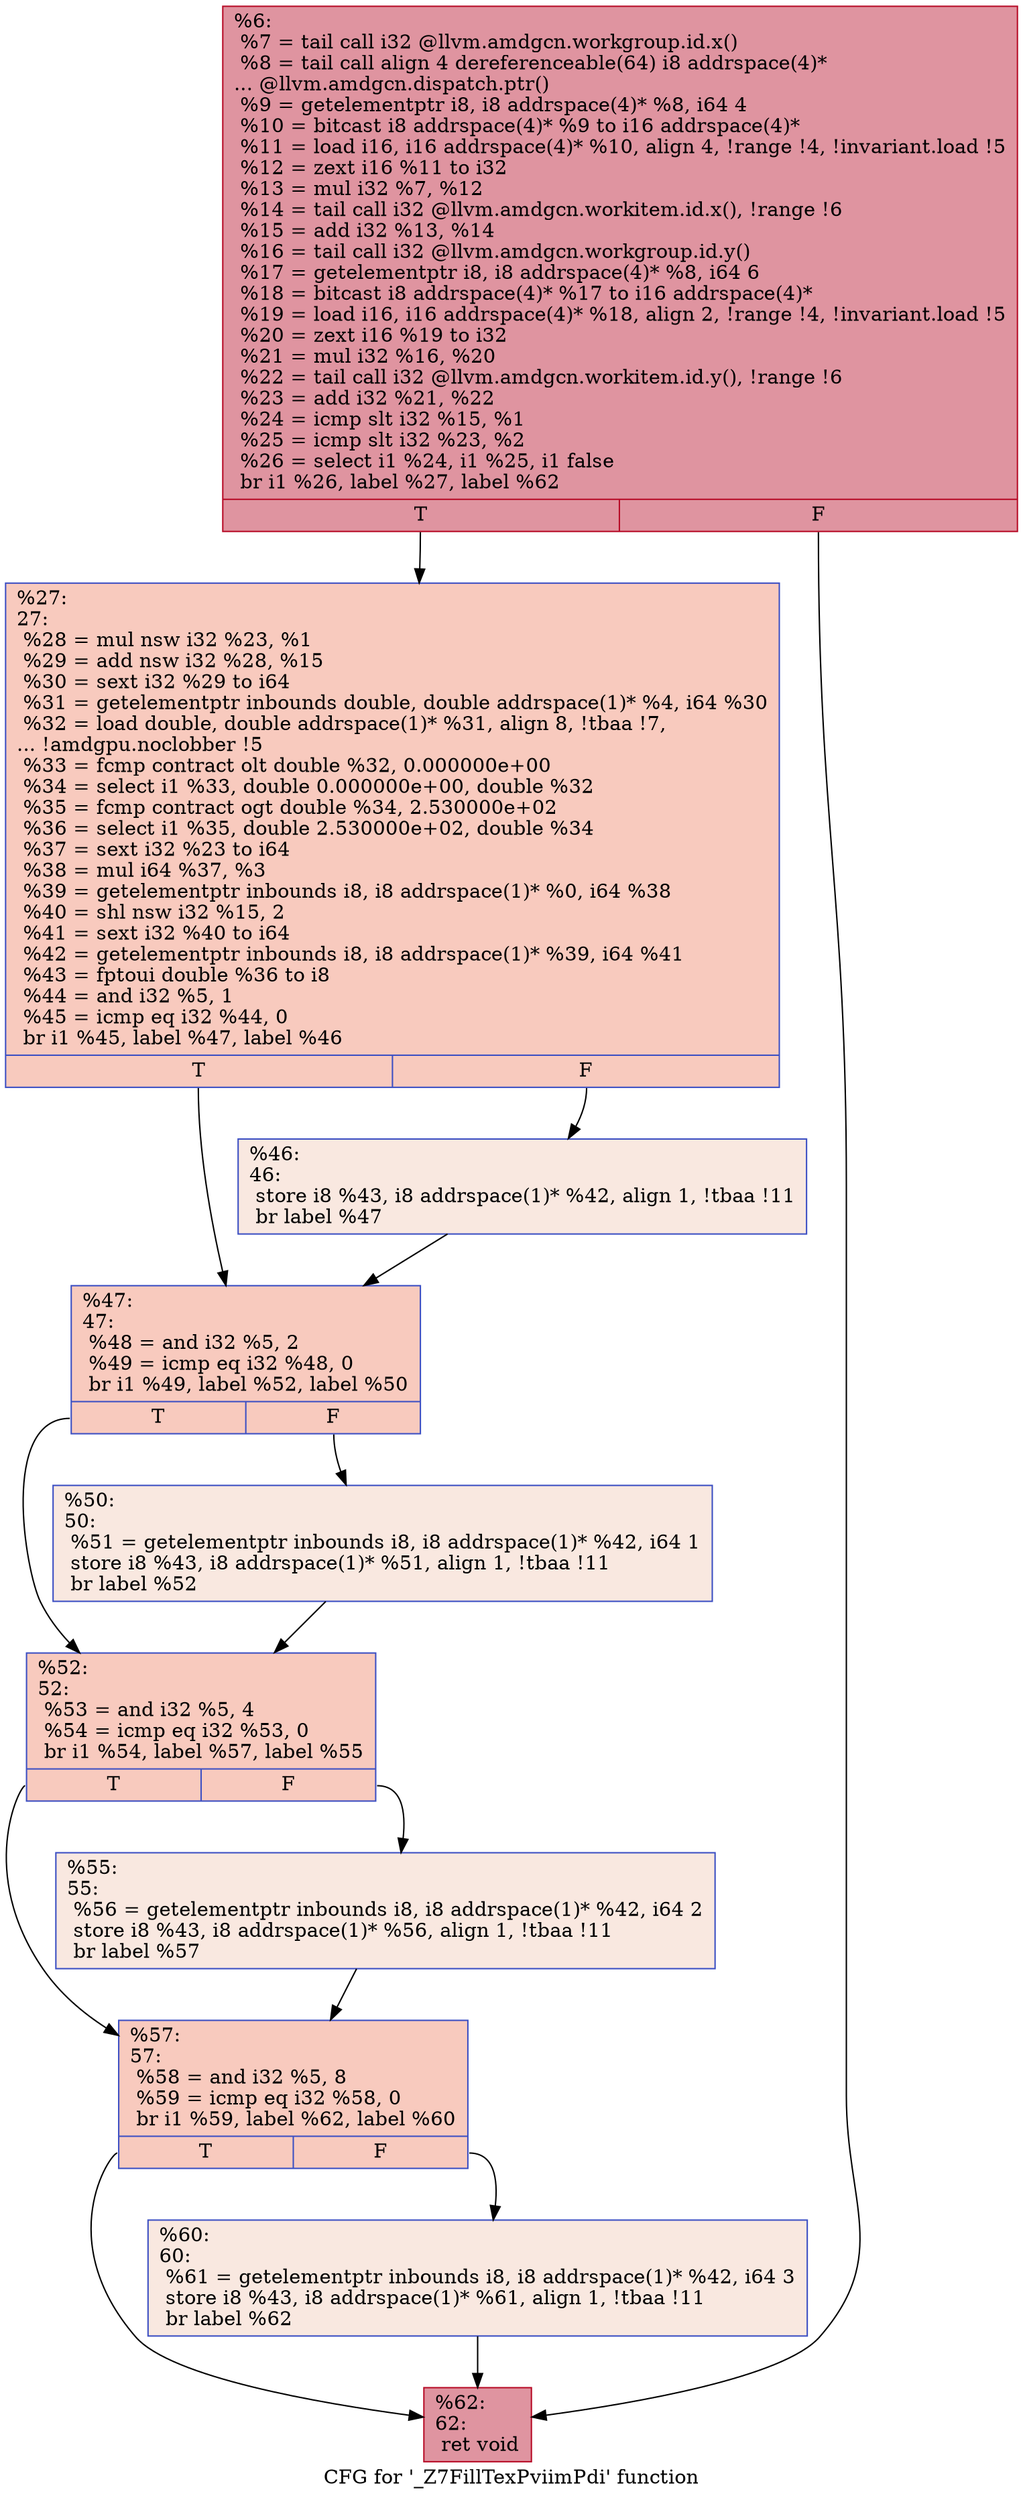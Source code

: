 digraph "CFG for '_Z7FillTexPviimPdi' function" {
	label="CFG for '_Z7FillTexPviimPdi' function";

	Node0x5baba20 [shape=record,color="#b70d28ff", style=filled, fillcolor="#b70d2870",label="{%6:\l  %7 = tail call i32 @llvm.amdgcn.workgroup.id.x()\l  %8 = tail call align 4 dereferenceable(64) i8 addrspace(4)*\l... @llvm.amdgcn.dispatch.ptr()\l  %9 = getelementptr i8, i8 addrspace(4)* %8, i64 4\l  %10 = bitcast i8 addrspace(4)* %9 to i16 addrspace(4)*\l  %11 = load i16, i16 addrspace(4)* %10, align 4, !range !4, !invariant.load !5\l  %12 = zext i16 %11 to i32\l  %13 = mul i32 %7, %12\l  %14 = tail call i32 @llvm.amdgcn.workitem.id.x(), !range !6\l  %15 = add i32 %13, %14\l  %16 = tail call i32 @llvm.amdgcn.workgroup.id.y()\l  %17 = getelementptr i8, i8 addrspace(4)* %8, i64 6\l  %18 = bitcast i8 addrspace(4)* %17 to i16 addrspace(4)*\l  %19 = load i16, i16 addrspace(4)* %18, align 2, !range !4, !invariant.load !5\l  %20 = zext i16 %19 to i32\l  %21 = mul i32 %16, %20\l  %22 = tail call i32 @llvm.amdgcn.workitem.id.y(), !range !6\l  %23 = add i32 %21, %22\l  %24 = icmp slt i32 %15, %1\l  %25 = icmp slt i32 %23, %2\l  %26 = select i1 %24, i1 %25, i1 false\l  br i1 %26, label %27, label %62\l|{<s0>T|<s1>F}}"];
	Node0x5baba20:s0 -> Node0x5baf4a0;
	Node0x5baba20:s1 -> Node0x5baf530;
	Node0x5baf4a0 [shape=record,color="#3d50c3ff", style=filled, fillcolor="#ef886b70",label="{%27:\l27:                                               \l  %28 = mul nsw i32 %23, %1\l  %29 = add nsw i32 %28, %15\l  %30 = sext i32 %29 to i64\l  %31 = getelementptr inbounds double, double addrspace(1)* %4, i64 %30\l  %32 = load double, double addrspace(1)* %31, align 8, !tbaa !7,\l... !amdgpu.noclobber !5\l  %33 = fcmp contract olt double %32, 0.000000e+00\l  %34 = select i1 %33, double 0.000000e+00, double %32\l  %35 = fcmp contract ogt double %34, 2.530000e+02\l  %36 = select i1 %35, double 2.530000e+02, double %34\l  %37 = sext i32 %23 to i64\l  %38 = mul i64 %37, %3\l  %39 = getelementptr inbounds i8, i8 addrspace(1)* %0, i64 %38\l  %40 = shl nsw i32 %15, 2\l  %41 = sext i32 %40 to i64\l  %42 = getelementptr inbounds i8, i8 addrspace(1)* %39, i64 %41\l  %43 = fptoui double %36 to i8\l  %44 = and i32 %5, 1\l  %45 = icmp eq i32 %44, 0\l  br i1 %45, label %47, label %46\l|{<s0>T|<s1>F}}"];
	Node0x5baf4a0:s0 -> Node0x5bb0e00;
	Node0x5baf4a0:s1 -> Node0x5bb0e90;
	Node0x5bb0e90 [shape=record,color="#3d50c3ff", style=filled, fillcolor="#f1ccb870",label="{%46:\l46:                                               \l  store i8 %43, i8 addrspace(1)* %42, align 1, !tbaa !11\l  br label %47\l}"];
	Node0x5bb0e90 -> Node0x5bb0e00;
	Node0x5bb0e00 [shape=record,color="#3d50c3ff", style=filled, fillcolor="#ef886b70",label="{%47:\l47:                                               \l  %48 = and i32 %5, 2\l  %49 = icmp eq i32 %48, 0\l  br i1 %49, label %52, label %50\l|{<s0>T|<s1>F}}"];
	Node0x5bb0e00:s0 -> Node0x5bb1320;
	Node0x5bb0e00:s1 -> Node0x5bb1370;
	Node0x5bb1370 [shape=record,color="#3d50c3ff", style=filled, fillcolor="#f1ccb870",label="{%50:\l50:                                               \l  %51 = getelementptr inbounds i8, i8 addrspace(1)* %42, i64 1\l  store i8 %43, i8 addrspace(1)* %51, align 1, !tbaa !11\l  br label %52\l}"];
	Node0x5bb1370 -> Node0x5bb1320;
	Node0x5bb1320 [shape=record,color="#3d50c3ff", style=filled, fillcolor="#ef886b70",label="{%52:\l52:                                               \l  %53 = and i32 %5, 4\l  %54 = icmp eq i32 %53, 0\l  br i1 %54, label %57, label %55\l|{<s0>T|<s1>F}}"];
	Node0x5bb1320:s0 -> Node0x5bb1d80;
	Node0x5bb1320:s1 -> Node0x5bb1dd0;
	Node0x5bb1dd0 [shape=record,color="#3d50c3ff", style=filled, fillcolor="#f1ccb870",label="{%55:\l55:                                               \l  %56 = getelementptr inbounds i8, i8 addrspace(1)* %42, i64 2\l  store i8 %43, i8 addrspace(1)* %56, align 1, !tbaa !11\l  br label %57\l}"];
	Node0x5bb1dd0 -> Node0x5bb1d80;
	Node0x5bb1d80 [shape=record,color="#3d50c3ff", style=filled, fillcolor="#ef886b70",label="{%57:\l57:                                               \l  %58 = and i32 %5, 8\l  %59 = icmp eq i32 %58, 0\l  br i1 %59, label %62, label %60\l|{<s0>T|<s1>F}}"];
	Node0x5bb1d80:s0 -> Node0x5baf530;
	Node0x5bb1d80:s1 -> Node0x5bb2230;
	Node0x5bb2230 [shape=record,color="#3d50c3ff", style=filled, fillcolor="#f1ccb870",label="{%60:\l60:                                               \l  %61 = getelementptr inbounds i8, i8 addrspace(1)* %42, i64 3\l  store i8 %43, i8 addrspace(1)* %61, align 1, !tbaa !11\l  br label %62\l}"];
	Node0x5bb2230 -> Node0x5baf530;
	Node0x5baf530 [shape=record,color="#b70d28ff", style=filled, fillcolor="#b70d2870",label="{%62:\l62:                                               \l  ret void\l}"];
}
